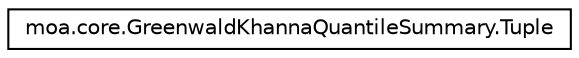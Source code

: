 digraph G
{
  edge [fontname="Helvetica",fontsize="10",labelfontname="Helvetica",labelfontsize="10"];
  node [fontname="Helvetica",fontsize="10",shape=record];
  rankdir=LR;
  Node1 [label="moa.core.GreenwaldKhannaQuantileSummary.Tuple",height=0.2,width=0.4,color="black", fillcolor="white", style="filled",URL="$classmoa_1_1core_1_1GreenwaldKhannaQuantileSummary_1_1Tuple.html"];
}
